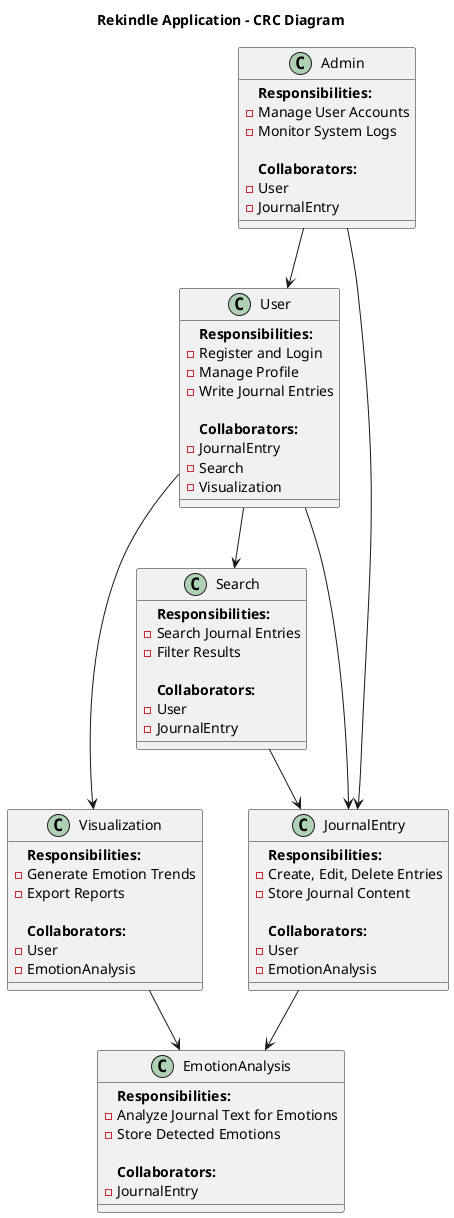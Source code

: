 @startuml crc_card
title Rekindle Application - CRC Diagram

' User CRC Card
class User {
    **Responsibilities:** 
    - Register and Login 
    - Manage Profile 
    - Write Journal Entries 

    **Collaborators:** 
    - JournalEntry
    - Search
    - Visualization
}

' Journal Entry CRC Card
class JournalEntry {
    **Responsibilities:** 
    - Create, Edit, Delete Entries 
    - Store Journal Content 

    **Collaborators:** 
    - User
    - EmotionAnalysis
}

' Emotion Analysis CRC Card
class EmotionAnalysis {
    **Responsibilities:** 
    - Analyze Journal Text for Emotions 
    - Store Detected Emotions 

    **Collaborators:** 
    - JournalEntry
}

' Search CRC Card
class Search {
    **Responsibilities:** 
    - Search Journal Entries 
    - Filter Results 

    **Collaborators:** 
    - User
    - JournalEntry
}

' Visualization CRC Card
class Visualization {
    **Responsibilities:** 
    - Generate Emotion Trends 
    - Export Reports 

    **Collaborators:** 
    - User
    - EmotionAnalysis
}

' Admin CRC Card
class Admin {
    **Responsibilities:** 
    - Manage User Accounts 
    - Monitor System Logs 

    **Collaborators:** 
    - User
    - JournalEntry
}

' Relationships Between Classes
User --> JournalEntry
User --> Search
User --> Visualization
JournalEntry --> EmotionAnalysis
Search --> JournalEntry
Visualization --> EmotionAnalysis
Admin --> User
Admin --> JournalEntry

@enduml
